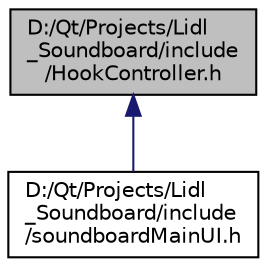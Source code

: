 digraph "D:/Qt/Projects/Lidl_Soundboard/include/HookController.h"
{
 // LATEX_PDF_SIZE
  edge [fontname="Helvetica",fontsize="10",labelfontname="Helvetica",labelfontsize="10"];
  node [fontname="Helvetica",fontsize="10",shape=record];
  Node75 [label="D:/Qt/Projects/Lidl\l_Soundboard/include\l/HookController.h",height=0.2,width=0.4,color="black", fillcolor="grey75", style="filled", fontcolor="black",tooltip="File handling the Hook Controller Singleton as well as the definition of the CallBack."];
  Node75 -> Node76 [dir="back",color="midnightblue",fontsize="10",style="solid",fontname="Helvetica"];
  Node76 [label="D:/Qt/Projects/Lidl\l_Soundboard/include\l/soundboardMainUI.h",height=0.2,width=0.4,color="black", fillcolor="white", style="filled",URL="$soundboard_main_u_i_8h.html",tooltip="Soundboard Main UI file."];
}
